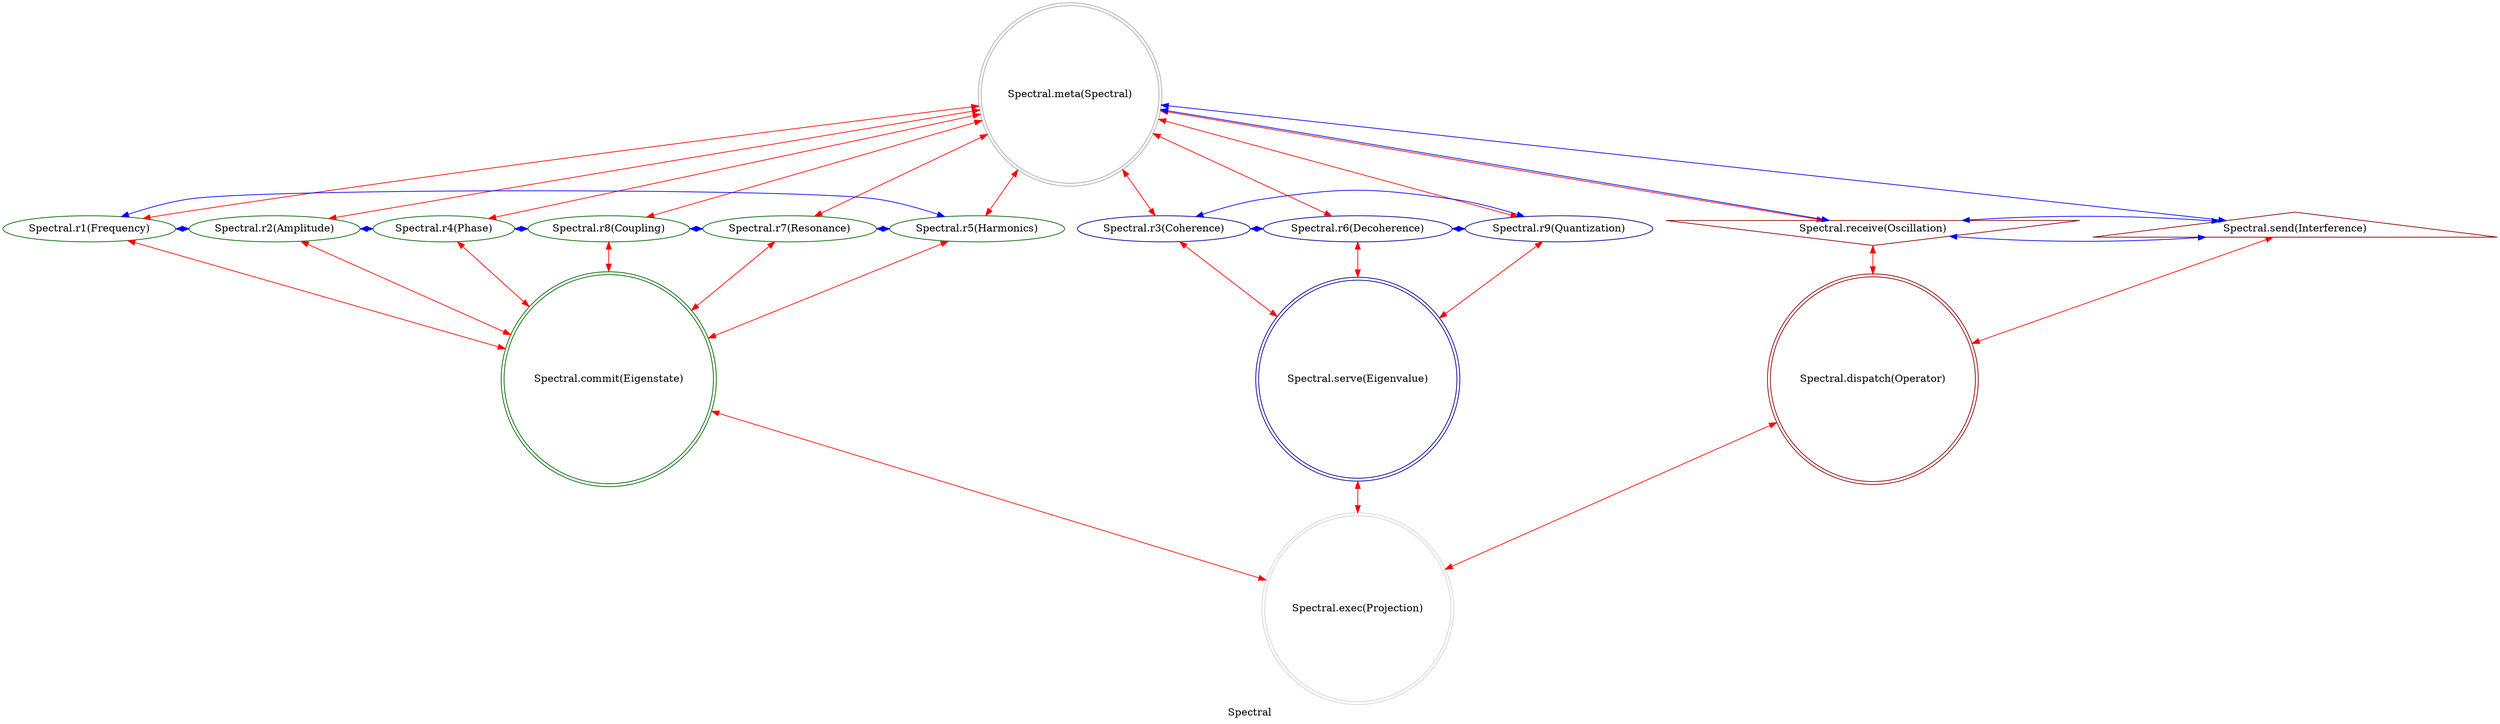 strict digraph SpectralFactor {
    label = "Spectral";
    comment = "The dynamic engine of state transitions and resonant phenomena. Governs how potential oscillates into manifest existence through quantized interactions.";
    
    0 -> {1 2 4 8 7 5 3 6 9 a b} [dir = both; color = "red";];
    {a b} -> c [dir = both; color = "red";];
    {1 2 4 8 7 5} -> d [dir = both; color = "red";];
    {3 6 9} -> e [dir = both; color = "red";];
    {c d e} -> f [dir = both; color = "red";];
    
    a -> b -> a [dir = both; color = "blue";];
    a -> 0 -> b [dir = both; color = "blue";];
    3 -> 6 -> 9 -> 3 [dir = both; color = "blue";];
    1 -> 2 -> 4 -> 8 -> 7 -> 5 -> 1 [dir = both; color = "blue";];
    
    subgraph {
        rank = same;
        0;
    }
    subgraph {
        rank = same;
        3;
        6;
        9;
        1;
        2;
        4;
        8;
        7;
        5;
        a;
        b;
    }
    subgraph {
        rank = same;
        c;
        d;
        e;
    }
    subgraph {
        rank = same;
        f;
    }
    
    a [label = "Spectral.receive(Oscillation)";comment = "Potential: The primordial, undifferentiated vibration—the potential for all rhythmic and wave-like phenomena.";shape = invtriangle;color = darkred;];
    0 [label = "Spectral.meta(Spectral)";comment = "Abstract: The invariant core identity of resonance, frequency, and quantized state transitions.";shape = doublecircle;color = darkgray;];
    b [label = "Spectral.send(Interference)";comment = "Manifest: The observable pattern resulting from the superposition and interaction of waves or states.";shape = triangle;color = darkred;];
    1 [label = "Spectral.r1(Frequency)";comment = "Initiation: The fundamental rate of oscillation that defines a state's identity and energy.";color = darkgreen;];
    2 [label = "Spectral.r2(Amplitude)";comment = "Response: The intensity or strength of the oscillation, its 'loudness' or probability density.";color = darkgreen;];
    4 [label = "Spectral.r4(Phase)";comment = "Integration: The relative timing or angular position that determines constructive or destructive interference.";color = darkgreen;];
    8 [label = "Spectral.r8(Coupling)";comment = "Reflection: The mechanism or interaction strength that allows energy and information transfer between resonant systems.";color = darkgreen;];
    7 [label = "Spectral.r7(Resonance)";comment = "Consolidation: The stable, reinforced oscillation that occurs when frequency and coupling align.";color = darkgreen;];
    5 [label = "Spectral.r5(Harmonics)";comment = "Propagation: The higher-order modes and overtones that emerge from a fundamental resonance, structuring complex spectra.";color = darkgreen;];
    3 [label = "Spectral.r3(Coherence)";comment = "Thesis: The ideal of perfect phase alignment and predictability—a pure, unwavering wave.";color = darkblue;];
    6 [label = "Spectral.r6(Decoherence)";comment = "Antithesis: The loss of phase relationship and the emergence of classical probability from quantum superposition.";color = darkblue;];
    9 [label = "Spectral.r9(Quantization)";comment = "Synthesis: The resolution into discrete, allowed states and energy levels—the stable spectrum itself.";color = darkblue;];
    c [label = "Spectral.dispatch(Operator)";comment = "Why-Who: The formal mathematical object (e.g., Hamiltonian) that governs the system's time evolution and possible transitions.";shape = doublecircle;color = darkred;];
    d [label = "Spectral.commit(Eigenstate)";comment = "What-How: The specific, stable state of the system that is defined by the operator—the 'solution' to the equation of motion.";shape = doublecircle;color = darkgreen;];
    e [label = "Spectral.serve(Eigenvalue)";comment = "When-Where: The measurable quantity (e.g., energy, frequency) associated with an eigenstate—its 'address' in the spectrum.";shape = doublecircle;color = darkblue;];
    f [label = "Spectral.exec(Projection)";comment = "Which-Closure: The act of collapsing a superposition into a definite eigenstate upon measurement.";shape = doublecircle;color = lightgray;];
}